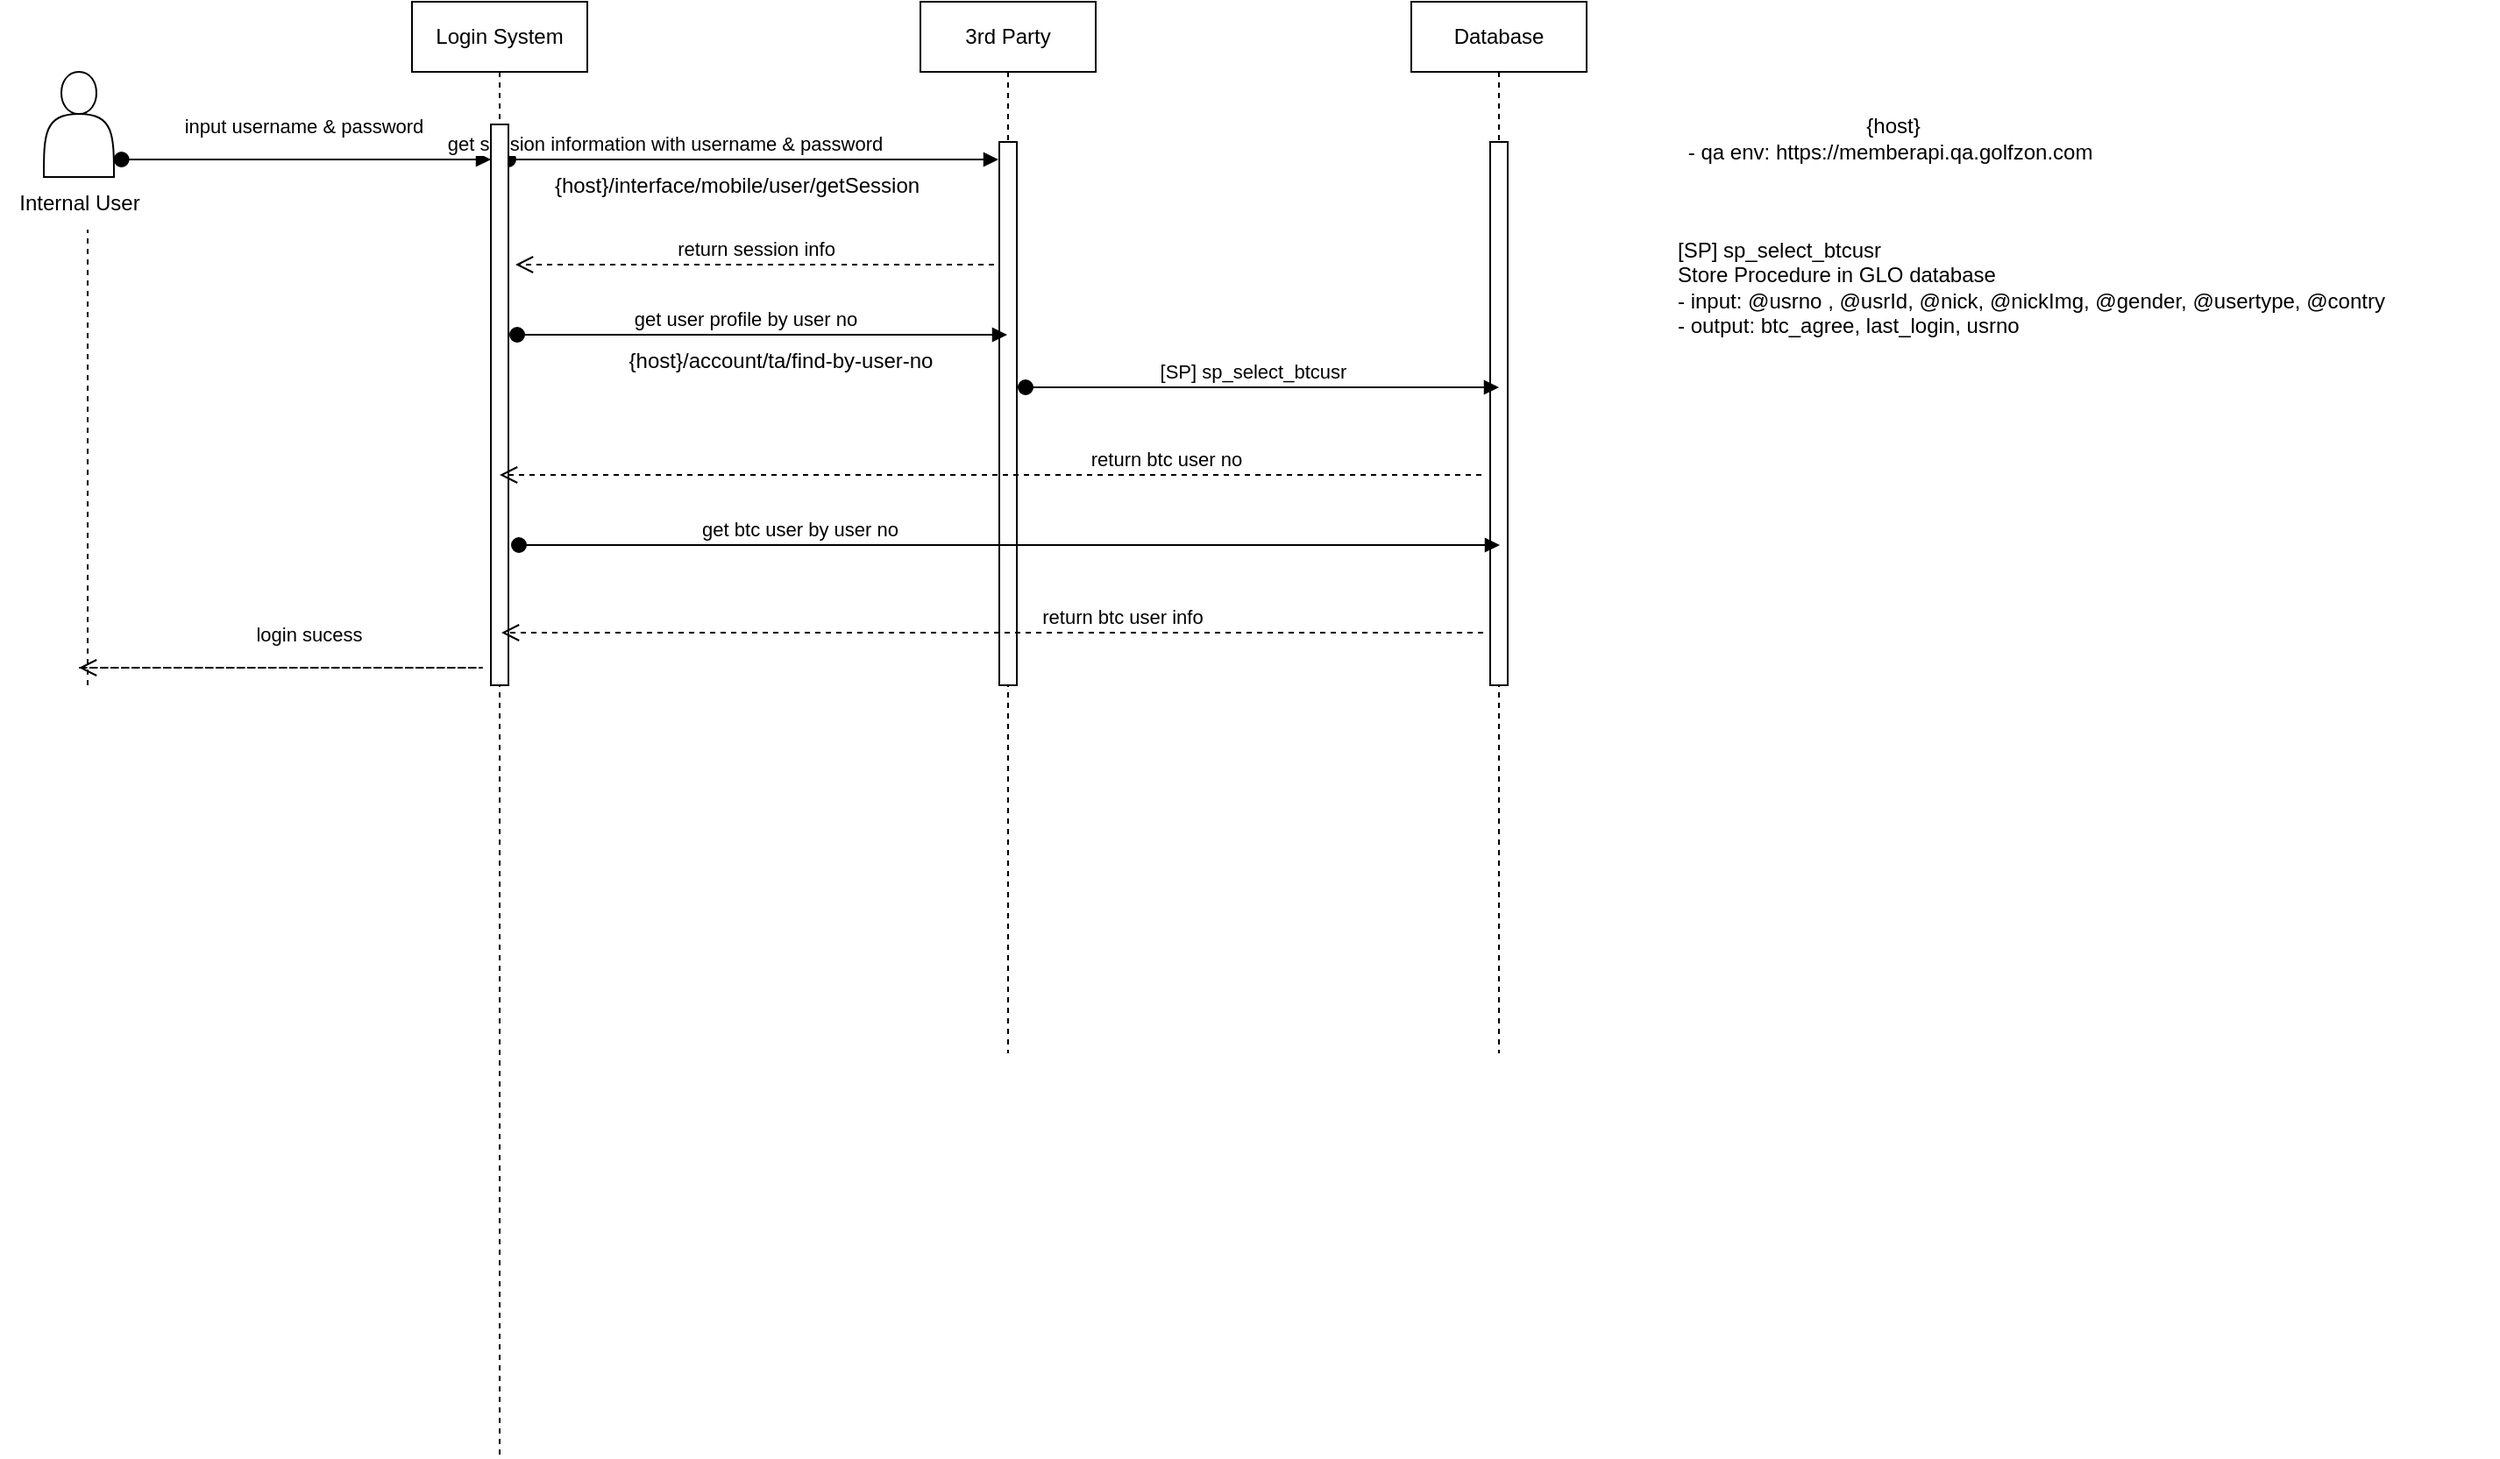 <mxfile version="21.5.0" type="github">
  <diagram name="Page-1" id="2YBvvXClWsGukQMizWep">
    <mxGraphModel dx="2924" dy="1124" grid="1" gridSize="10" guides="1" tooltips="1" connect="1" arrows="1" fold="1" page="1" pageScale="1" pageWidth="850" pageHeight="1100" math="0" shadow="0">
      <root>
        <mxCell id="0" />
        <mxCell id="1" parent="0" />
        <mxCell id="aM9ryv3xv72pqoxQDRHE-1" value="Login System" style="shape=umlLifeline;perimeter=lifelinePerimeter;whiteSpace=wrap;html=1;container=0;dropTarget=0;collapsible=0;recursiveResize=0;outlineConnect=0;portConstraint=eastwest;newEdgeStyle={&quot;edgeStyle&quot;:&quot;elbowEdgeStyle&quot;,&quot;elbow&quot;:&quot;vertical&quot;,&quot;curved&quot;:0,&quot;rounded&quot;:0};" parent="1" vertex="1">
          <mxGeometry x="230" y="50" width="100" height="600" as="geometry" />
        </mxCell>
        <mxCell id="aM9ryv3xv72pqoxQDRHE-2" value="" style="html=1;points=[];perimeter=orthogonalPerimeter;outlineConnect=0;targetShapes=umlLifeline;portConstraint=eastwest;newEdgeStyle={&quot;edgeStyle&quot;:&quot;elbowEdgeStyle&quot;,&quot;elbow&quot;:&quot;vertical&quot;,&quot;curved&quot;:0,&quot;rounded&quot;:0};" parent="aM9ryv3xv72pqoxQDRHE-1" vertex="1">
          <mxGeometry x="45" y="70" width="10" height="150" as="geometry" />
        </mxCell>
        <mxCell id="aM9ryv3xv72pqoxQDRHE-5" value="3rd Party" style="shape=umlLifeline;perimeter=lifelinePerimeter;whiteSpace=wrap;html=1;container=0;dropTarget=0;collapsible=0;recursiveResize=0;outlineConnect=0;portConstraint=eastwest;newEdgeStyle={&quot;edgeStyle&quot;:&quot;elbowEdgeStyle&quot;,&quot;elbow&quot;:&quot;vertical&quot;,&quot;curved&quot;:0,&quot;rounded&quot;:0};" parent="1" vertex="1">
          <mxGeometry x="520" y="50" width="100" height="600" as="geometry" />
        </mxCell>
        <mxCell id="aM9ryv3xv72pqoxQDRHE-6" value="" style="html=1;points=[];perimeter=orthogonalPerimeter;outlineConnect=0;targetShapes=umlLifeline;portConstraint=eastwest;newEdgeStyle={&quot;edgeStyle&quot;:&quot;elbowEdgeStyle&quot;,&quot;elbow&quot;:&quot;vertical&quot;,&quot;curved&quot;:0,&quot;rounded&quot;:0};" parent="aM9ryv3xv72pqoxQDRHE-5" vertex="1">
          <mxGeometry x="45" y="80" width="10" height="310" as="geometry" />
        </mxCell>
        <mxCell id="Q6VBCJXVG92SoBe38fq3-4" value="Database" style="shape=umlLifeline;perimeter=lifelinePerimeter;whiteSpace=wrap;html=1;container=0;dropTarget=0;collapsible=0;recursiveResize=0;outlineConnect=0;portConstraint=eastwest;newEdgeStyle={&quot;edgeStyle&quot;:&quot;elbowEdgeStyle&quot;,&quot;elbow&quot;:&quot;vertical&quot;,&quot;curved&quot;:0,&quot;rounded&quot;:0};" parent="1" vertex="1">
          <mxGeometry x="800" y="50" width="100" height="600" as="geometry" />
        </mxCell>
        <mxCell id="Q6VBCJXVG92SoBe38fq3-5" value="" style="html=1;points=[];perimeter=orthogonalPerimeter;outlineConnect=0;targetShapes=umlLifeline;portConstraint=eastwest;newEdgeStyle={&quot;edgeStyle&quot;:&quot;elbowEdgeStyle&quot;,&quot;elbow&quot;:&quot;vertical&quot;,&quot;curved&quot;:0,&quot;rounded&quot;:0};" parent="Q6VBCJXVG92SoBe38fq3-4" vertex="1">
          <mxGeometry x="45" y="80" width="10" height="310" as="geometry" />
        </mxCell>
        <mxCell id="Q6VBCJXVG92SoBe38fq3-12" value="" style="shape=actor;whiteSpace=wrap;html=1;" parent="1" vertex="1">
          <mxGeometry x="20" y="90" width="40" height="60" as="geometry" />
        </mxCell>
        <mxCell id="Q6VBCJXVG92SoBe38fq3-13" value="Internal User" style="text;html=1;align=center;verticalAlign=middle;resizable=0;points=[];autosize=1;strokeColor=none;fillColor=none;" parent="1" vertex="1">
          <mxGeometry x="-5" y="150" width="90" height="30" as="geometry" />
        </mxCell>
        <mxCell id="aM9ryv3xv72pqoxQDRHE-3" value="input username &amp;amp; password" style="html=1;verticalAlign=bottom;startArrow=oval;endArrow=block;startSize=8;edgeStyle=elbowEdgeStyle;elbow=vertical;curved=0;rounded=0;exitX=0.659;exitY=0.029;exitDx=0;exitDy=0;exitPerimeter=0;" parent="1" edge="1">
          <mxGeometry x="-0.017" y="10" relative="1" as="geometry">
            <mxPoint x="64.31" y="140.0" as="sourcePoint" />
            <mxPoint x="275" y="140" as="targetPoint" />
            <Array as="points">
              <mxPoint x="170" y="140" />
              <mxPoint x="70" y="109.13" />
              <mxPoint x="70" y="119.13" />
            </Array>
            <mxPoint as="offset" />
          </mxGeometry>
        </mxCell>
        <mxCell id="Q6VBCJXVG92SoBe38fq3-20" value="get session information with username &amp;amp; password" style="html=1;verticalAlign=bottom;startArrow=oval;endArrow=block;startSize=8;edgeStyle=elbowEdgeStyle;elbow=vertical;curved=0;rounded=0;exitX=0.659;exitY=0.029;exitDx=0;exitDy=0;exitPerimeter=0;" parent="1" edge="1">
          <mxGeometry x="-0.034" relative="1" as="geometry">
            <mxPoint x="285.0" y="140.0" as="sourcePoint" />
            <mxPoint x="564.5" y="140" as="targetPoint" />
            <Array as="points">
              <mxPoint x="240" y="140" />
              <mxPoint x="290.69" y="109.13" />
              <mxPoint x="290.69" y="119.13" />
            </Array>
            <mxPoint as="offset" />
          </mxGeometry>
        </mxCell>
        <mxCell id="Q6VBCJXVG92SoBe38fq3-25" value="{host}/interface/mobile/user/getSession" style="text;html=1;align=center;verticalAlign=middle;resizable=0;points=[];autosize=1;strokeColor=none;fillColor=none;" parent="1" vertex="1">
          <mxGeometry x="300" y="140" width="230" height="30" as="geometry" />
        </mxCell>
        <mxCell id="Q6VBCJXVG92SoBe38fq3-27" value="return session info" style="html=1;verticalAlign=bottom;endArrow=open;dashed=1;endSize=8;edgeStyle=elbowEdgeStyle;elbow=vertical;curved=0;rounded=0;" parent="1" edge="1">
          <mxGeometry x="0.0" relative="1" as="geometry">
            <mxPoint x="562" y="200" as="sourcePoint" />
            <mxPoint x="289" y="200" as="targetPoint" />
            <Array as="points">
              <mxPoint x="442" y="200" />
            </Array>
            <mxPoint as="offset" />
          </mxGeometry>
        </mxCell>
        <mxCell id="Q6VBCJXVG92SoBe38fq3-29" value="get user profile by user no" style="html=1;verticalAlign=bottom;startArrow=oval;endArrow=block;startSize=8;edgeStyle=elbowEdgeStyle;elbow=vertical;curved=0;rounded=0;" parent="1" edge="1">
          <mxGeometry x="-0.07" relative="1" as="geometry">
            <mxPoint x="290" y="240" as="sourcePoint" />
            <mxPoint x="569.5" y="240" as="targetPoint" />
            <Array as="points">
              <mxPoint x="420" y="240" />
              <mxPoint x="295.69" y="239.13" />
              <mxPoint x="295.69" y="249.13" />
            </Array>
            <mxPoint as="offset" />
          </mxGeometry>
        </mxCell>
        <mxCell id="Q6VBCJXVG92SoBe38fq3-30" value="{host}/account/ta/find-by-user-no" style="text;html=1;align=center;verticalAlign=middle;resizable=0;points=[];autosize=1;strokeColor=none;fillColor=none;" parent="1" vertex="1">
          <mxGeometry x="340" y="240" width="200" height="30" as="geometry" />
        </mxCell>
        <mxCell id="Q6VBCJXVG92SoBe38fq3-36" value="Login System" style="shape=umlLifeline;perimeter=lifelinePerimeter;whiteSpace=wrap;html=1;container=0;dropTarget=0;collapsible=0;recursiveResize=0;outlineConnect=0;portConstraint=eastwest;newEdgeStyle={&quot;edgeStyle&quot;:&quot;elbowEdgeStyle&quot;,&quot;elbow&quot;:&quot;vertical&quot;,&quot;curved&quot;:0,&quot;rounded&quot;:0};" parent="1" vertex="1">
          <mxGeometry x="230" y="50" width="100" height="830" as="geometry" />
        </mxCell>
        <mxCell id="Q6VBCJXVG92SoBe38fq3-37" value="" style="html=1;points=[];perimeter=orthogonalPerimeter;outlineConnect=0;targetShapes=umlLifeline;portConstraint=eastwest;newEdgeStyle={&quot;edgeStyle&quot;:&quot;elbowEdgeStyle&quot;,&quot;elbow&quot;:&quot;vertical&quot;,&quot;curved&quot;:0,&quot;rounded&quot;:0};" parent="Q6VBCJXVG92SoBe38fq3-36" vertex="1">
          <mxGeometry x="45" y="70" width="10" height="320" as="geometry" />
        </mxCell>
        <mxCell id="Q6VBCJXVG92SoBe38fq3-41" value="[SP] sp_select_btcusr&amp;nbsp;" style="html=1;verticalAlign=bottom;startArrow=oval;endArrow=block;startSize=8;edgeStyle=elbowEdgeStyle;elbow=vertical;curved=0;rounded=0;" parent="1" edge="1">
          <mxGeometry x="-0.035" relative="1" as="geometry">
            <mxPoint x="580" y="270" as="sourcePoint" />
            <mxPoint x="850" y="270" as="targetPoint" />
            <Array as="points">
              <mxPoint x="710" y="270" />
              <mxPoint x="585.69" y="269.13" />
              <mxPoint x="585.69" y="279.13" />
            </Array>
            <mxPoint as="offset" />
          </mxGeometry>
        </mxCell>
        <mxCell id="Q6VBCJXVG92SoBe38fq3-42" value="return btc user no" style="html=1;verticalAlign=bottom;endArrow=open;dashed=1;endSize=8;edgeStyle=elbowEdgeStyle;elbow=vertical;curved=0;rounded=0;" parent="1" edge="1">
          <mxGeometry x="-0.357" relative="1" as="geometry">
            <mxPoint x="840" y="320" as="sourcePoint" />
            <mxPoint x="280.0" y="320" as="targetPoint" />
            <Array as="points">
              <mxPoint x="730.19" y="320" />
            </Array>
            <mxPoint as="offset" />
          </mxGeometry>
        </mxCell>
        <mxCell id="Q6VBCJXVG92SoBe38fq3-43" value="get btc user by user no" style="html=1;verticalAlign=bottom;startArrow=oval;endArrow=block;startSize=8;edgeStyle=elbowEdgeStyle;elbow=vertical;curved=0;rounded=0;" parent="1" edge="1">
          <mxGeometry x="-0.428" relative="1" as="geometry">
            <mxPoint x="291" y="360" as="sourcePoint" />
            <mxPoint x="850.5" y="360" as="targetPoint" />
            <Array as="points">
              <mxPoint x="421" y="360" />
              <mxPoint x="296.69" y="359.13" />
              <mxPoint x="296.69" y="369.13" />
            </Array>
            <mxPoint as="offset" />
          </mxGeometry>
        </mxCell>
        <mxCell id="Q6VBCJXVG92SoBe38fq3-46" value="return btc user info" style="html=1;verticalAlign=bottom;endArrow=open;dashed=1;endSize=8;edgeStyle=elbowEdgeStyle;elbow=vertical;curved=0;rounded=0;" parent="1" edge="1">
          <mxGeometry x="-0.263" relative="1" as="geometry">
            <mxPoint x="841" y="410" as="sourcePoint" />
            <mxPoint x="281.0" y="410" as="targetPoint" />
            <Array as="points">
              <mxPoint x="731.19" y="410" />
            </Array>
            <mxPoint as="offset" />
          </mxGeometry>
        </mxCell>
        <mxCell id="Q6VBCJXVG92SoBe38fq3-47" value="" style="endArrow=none;dashed=1;html=1;rounded=0;" parent="1" edge="1">
          <mxGeometry width="50" height="50" relative="1" as="geometry">
            <mxPoint x="45" y="440" as="sourcePoint" />
            <mxPoint x="45" y="180" as="targetPoint" />
          </mxGeometry>
        </mxCell>
        <mxCell id="Q6VBCJXVG92SoBe38fq3-49" value="login sucess" style="html=1;verticalAlign=bottom;endArrow=open;dashed=1;endSize=8;edgeStyle=elbowEdgeStyle;elbow=vertical;curved=0;rounded=0;" parent="1" edge="1">
          <mxGeometry x="0.43" y="-10" relative="1" as="geometry">
            <mxPoint x="40" y="430" as="sourcePoint" />
            <mxPoint x="40" y="430" as="targetPoint" />
            <Array as="points">
              <mxPoint x="270.38" y="430" />
            </Array>
            <mxPoint as="offset" />
          </mxGeometry>
        </mxCell>
        <mxCell id="Q6VBCJXVG92SoBe38fq3-52" value="&lt;div style=&quot;&quot;&gt;&lt;span style=&quot;background-color: initial;&quot;&gt;{host}&lt;/span&gt;&lt;/div&gt;- qa env:&amp;nbsp;https://memberapi.qa.golfzon.com&lt;span style=&quot;background-color: initial;&quot;&gt;&amp;nbsp;&lt;/span&gt;" style="text;html=1;strokeColor=none;fillColor=none;align=center;verticalAlign=middle;whiteSpace=wrap;rounded=0;" parent="1" vertex="1">
          <mxGeometry x="940" y="85" width="270" height="85" as="geometry" />
        </mxCell>
        <mxCell id="Q6VBCJXVG92SoBe38fq3-53" value="&lt;div style=&quot;&quot;&gt;[SP] sp_select_btcusr&lt;/div&gt;&lt;div style=&quot;&quot;&gt;Store Procedure in GLO database&lt;/div&gt;&lt;div style=&quot;&quot;&gt;- input:&amp;nbsp;&lt;span style=&quot;background-color: initial;&quot;&gt;@usrno&lt;/span&gt;&lt;span style=&quot;background-color: initial;&quot;&gt;&amp;nbsp;,&amp;nbsp;&lt;/span&gt;&lt;span style=&quot;background-color: initial;&quot;&gt;@usrId,&amp;nbsp;@nick,&amp;nbsp;@nickImg,&amp;nbsp;@gender,&amp;nbsp;@usertype,&amp;nbsp;@contry&lt;/span&gt;&lt;/div&gt;&lt;div style=&quot;&quot;&gt;- output: btc_agree, last_login, usrno&lt;/div&gt;" style="text;html=1;strokeColor=none;fillColor=none;align=left;verticalAlign=middle;whiteSpace=wrap;rounded=0;" parent="1" vertex="1">
          <mxGeometry x="950" y="170" width="470" height="85" as="geometry" />
        </mxCell>
      </root>
    </mxGraphModel>
  </diagram>
</mxfile>
